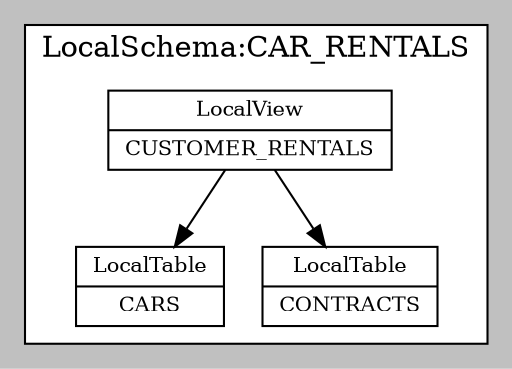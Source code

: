 digraph G {
    graph [bgcolor=gray]
    node [shape=record, style=filled, fillcolor=white, fontsize=10.0]
    edge [fontsize=10.0]
    subgraph cluster9362324 {
        bgcolor=white;
        label="LocalSchema:CAR_RENTALS";
        15859973[label="{LocalTable|CARS}"];
        2163516[label="{LocalTable|CONTRACTS}"];
        22775390[label="{LocalView|CUSTOMER_RENTALS}"];
    }
    22775390->15859973[];
    22775390->2163516[];
}

